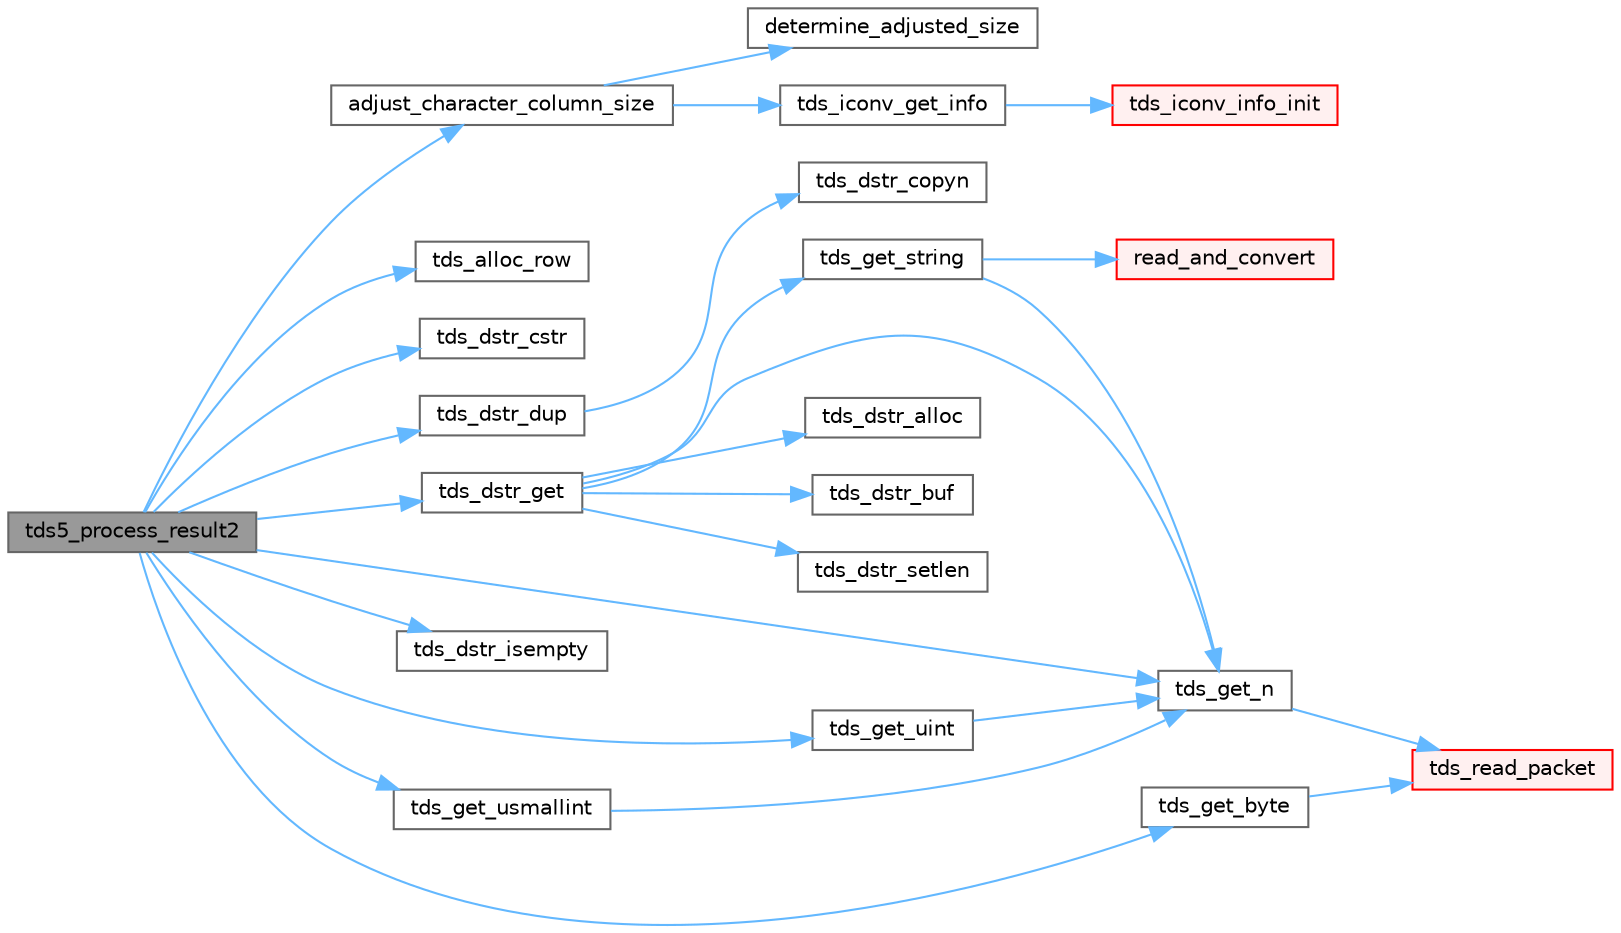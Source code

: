 digraph "tds5_process_result2"
{
 // LATEX_PDF_SIZE
  bgcolor="transparent";
  edge [fontname=Helvetica,fontsize=10,labelfontname=Helvetica,labelfontsize=10];
  node [fontname=Helvetica,fontsize=10,shape=box,height=0.2,width=0.4];
  rankdir="LR";
  Node1 [id="Node000001",label="tds5_process_result2",height=0.2,width=0.4,color="gray40", fillcolor="grey60", style="filled", fontcolor="black",tooltip="tds5_process_result2() is the new TDS 5.0 result set processing routine."];
  Node1 -> Node2 [id="edge1_Node000001_Node000002",color="steelblue1",style="solid",tooltip=" "];
  Node2 [id="Node000002",label="adjust_character_column_size",height=0.2,width=0.4,color="grey40", fillcolor="white", style="filled",URL="$a00580.html#ga91770634ce8c0d6f1fe007b45da186fd",tooltip="Adjust column size according to client's encoding."];
  Node2 -> Node3 [id="edge2_Node000002_Node000003",color="steelblue1",style="solid",tooltip=" "];
  Node3 [id="Node000003",label="determine_adjusted_size",height=0.2,width=0.4,color="grey40", fillcolor="white", style="filled",URL="$a00580.html#gaacb26868882440aa08de9fb952628eaf",tooltip="Allow for maximum possible size of converted data, while being careful about integer division truncat..."];
  Node2 -> Node4 [id="edge3_Node000002_Node000004",color="steelblue1",style="solid",tooltip=" "];
  Node4 [id="Node000004",label="tds_iconv_get_info",height=0.2,width=0.4,color="grey40", fillcolor="white", style="filled",URL="$a00576.html#ga1639ccaa7e17c07457bcb37f313bc52f",tooltip="Get a iconv info structure, allocate and initialize if needed."];
  Node4 -> Node5 [id="edge4_Node000004_Node000005",color="steelblue1",style="solid",tooltip=" "];
  Node5 [id="Node000005",label="tds_iconv_info_init",height=0.2,width=0.4,color="red", fillcolor="#FFF0F0", style="filled",URL="$a00576.html#ga3a7a7b4d6ed344127e164dd0b443d790",tooltip="Open iconv descriptors to convert between character sets (both directions)."];
  Node1 -> Node8 [id="edge5_Node000001_Node000008",color="steelblue1",style="solid",tooltip=" "];
  Node8 [id="Node000008",label="tds_alloc_row",height=0.2,width=0.4,color="grey40", fillcolor="white", style="filled",URL="$a00577.html#ga1224fb9277112dc2ce12531d2b73b145",tooltip="Allocate space for row store return NULL on out of memory."];
  Node1 -> Node9 [id="edge6_Node000001_Node000009",color="steelblue1",style="solid",tooltip=" "];
  Node9 [id="Node000009",label="tds_dstr_cstr",height=0.2,width=0.4,color="grey40", fillcolor="white", style="filled",URL="$a00581.html#gac536f0e4d77d3cff5702719362ec1766",tooltip="Returns a C version (NUL terminated string) of dstr."];
  Node1 -> Node10 [id="edge7_Node000001_Node000010",color="steelblue1",style="solid",tooltip=" "];
  Node10 [id="Node000010",label="tds_dstr_dup",height=0.2,width=0.4,color="grey40", fillcolor="white", style="filled",URL="$a00581.html#ga4e6d9fa6f9b9551a5a3390e10a5322e6",tooltip="Duplicate a string from another dynamic string."];
  Node10 -> Node11 [id="edge8_Node000010_Node000011",color="steelblue1",style="solid",tooltip=" "];
  Node11 [id="Node000011",label="tds_dstr_copyn",height=0.2,width=0.4,color="grey40", fillcolor="white", style="filled",URL="$a00581.html#ga656718f240d7403f986ae887d84a6ca1",tooltip="Set string to a given buffer of characters."];
  Node1 -> Node12 [id="edge9_Node000001_Node000012",color="steelblue1",style="solid",tooltip=" "];
  Node12 [id="Node000012",label="tds_dstr_get",height=0.2,width=0.4,color="grey40", fillcolor="white", style="filled",URL="$a00579.html#ga017c427e9599c031be5c555cb32abe2c",tooltip="Reads a string from wire and put in a DSTR."];
  Node12 -> Node13 [id="edge10_Node000012_Node000013",color="steelblue1",style="solid",tooltip=" "];
  Node13 [id="Node000013",label="tds_dstr_alloc",height=0.2,width=0.4,color="grey40", fillcolor="white", style="filled",URL="$a00581.html#ga6aa14b8b717b51afcfb65bd55143689d",tooltip="allocate space for length char"];
  Node12 -> Node14 [id="edge11_Node000012_Node000014",color="steelblue1",style="solid",tooltip=" "];
  Node14 [id="Node000014",label="tds_dstr_buf",height=0.2,width=0.4,color="grey40", fillcolor="white", style="filled",URL="$a00581.html#gae092e53680d954bcf4f19334987d43c7",tooltip="Returns a buffer to edit the string."];
  Node12 -> Node15 [id="edge12_Node000012_Node000015",color="steelblue1",style="solid",tooltip=" "];
  Node15 [id="Node000015",label="tds_dstr_setlen",height=0.2,width=0.4,color="grey40", fillcolor="white", style="filled",URL="$a00581.html#ga0cd7863ba7c2d2da4a193234472a3d14",tooltip="limit length of string, MUST be <= current length"];
  Node12 -> Node16 [id="edge13_Node000012_Node000016",color="steelblue1",style="solid",tooltip=" "];
  Node16 [id="Node000016",label="tds_get_n",height=0.2,width=0.4,color="grey40", fillcolor="white", style="filled",URL="$a00579.html#gae777dd57e8d1bb40349d7d7d8434fddf",tooltip="Get N bytes from the buffer and return them in the already allocated space   given to us."];
  Node16 -> Node17 [id="edge14_Node000016_Node000017",color="steelblue1",style="solid",tooltip=" "];
  Node17 [id="Node000017",label="tds_read_packet",height=0.2,width=0.4,color="red", fillcolor="#FFF0F0", style="filled",URL="$a00579.html#ga410619783bdf2bb60b0f27a5578e0e07",tooltip="Read in one 'packet' from the server."];
  Node12 -> Node19 [id="edge15_Node000012_Node000019",color="steelblue1",style="solid",tooltip=" "];
  Node19 [id="Node000019",label="tds_get_string",height=0.2,width=0.4,color="grey40", fillcolor="white", style="filled",URL="$a00579.html#ga90f080e6e9448feac15dee1370d66802",tooltip="Fetch a string from the wire."];
  Node19 -> Node20 [id="edge16_Node000019_Node000020",color="steelblue1",style="solid",tooltip=" "];
  Node20 [id="Node000020",label="read_and_convert",height=0.2,width=0.4,color="red", fillcolor="#FFF0F0", style="filled",URL="$a00579.html#ga676c4dee6522815b16fdc8e448e43590",tooltip="For UTF-8 and similar, tds_iconv() may encounter a partial sequence when the chunk boundary is not al..."];
  Node19 -> Node16 [id="edge17_Node000019_Node000016",color="steelblue1",style="solid",tooltip=" "];
  Node1 -> Node28 [id="edge18_Node000001_Node000028",color="steelblue1",style="solid",tooltip=" "];
  Node28 [id="Node000028",label="tds_dstr_isempty",height=0.2,width=0.4,color="grey40", fillcolor="white", style="filled",URL="$a00581.html#ga197c6af67f2e7469d06c2aa055917b1e",tooltip="test if string is empty"];
  Node1 -> Node29 [id="edge19_Node000001_Node000029",color="steelblue1",style="solid",tooltip=" "];
  Node29 [id="Node000029",label="tds_get_byte",height=0.2,width=0.4,color="grey40", fillcolor="white", style="filled",URL="$a00579.html#ga0cb72d3f6943795c39db1fa692be0a58",tooltip="Return a single byte from the input buffer."];
  Node29 -> Node17 [id="edge20_Node000029_Node000017",color="steelblue1",style="solid",tooltip=" "];
  Node1 -> Node16 [id="edge21_Node000001_Node000016",color="steelblue1",style="solid",tooltip=" "];
  Node1 -> Node30 [id="edge22_Node000001_Node000030",color="steelblue1",style="solid",tooltip=" "];
  Node30 [id="Node000030",label="tds_get_uint",height=0.2,width=0.4,color="grey40", fillcolor="white", style="filled",URL="$a00579.html#ga9ac121c269e203337a48c5bf8afc48c3",tooltip="Get an int32 from the server."];
  Node30 -> Node16 [id="edge23_Node000030_Node000016",color="steelblue1",style="solid",tooltip=" "];
  Node1 -> Node31 [id="edge24_Node000001_Node000031",color="steelblue1",style="solid",tooltip=" "];
  Node31 [id="Node000031",label="tds_get_usmallint",height=0.2,width=0.4,color="grey40", fillcolor="white", style="filled",URL="$a00579.html#gad38aa5b9547817854ccba1fcc7855861",tooltip="Get an int16 from the server."];
  Node31 -> Node16 [id="edge25_Node000031_Node000016",color="steelblue1",style="solid",tooltip=" "];
}
